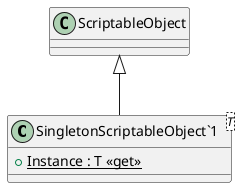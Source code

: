 @startuml
class "SingletonScriptableObject`1"<T> {
    + {static} Instance : T <<get>>
}
ScriptableObject <|-- "SingletonScriptableObject`1"
@enduml
